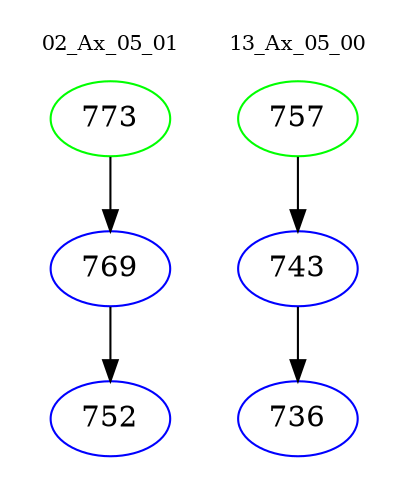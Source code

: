digraph{
subgraph cluster_0 {
color = white
label = "02_Ax_05_01";
fontsize=10;
T0_773 [label="773", color="green"]
T0_773 -> T0_769 [color="black"]
T0_769 [label="769", color="blue"]
T0_769 -> T0_752 [color="black"]
T0_752 [label="752", color="blue"]
}
subgraph cluster_1 {
color = white
label = "13_Ax_05_00";
fontsize=10;
T1_757 [label="757", color="green"]
T1_757 -> T1_743 [color="black"]
T1_743 [label="743", color="blue"]
T1_743 -> T1_736 [color="black"]
T1_736 [label="736", color="blue"]
}
}
